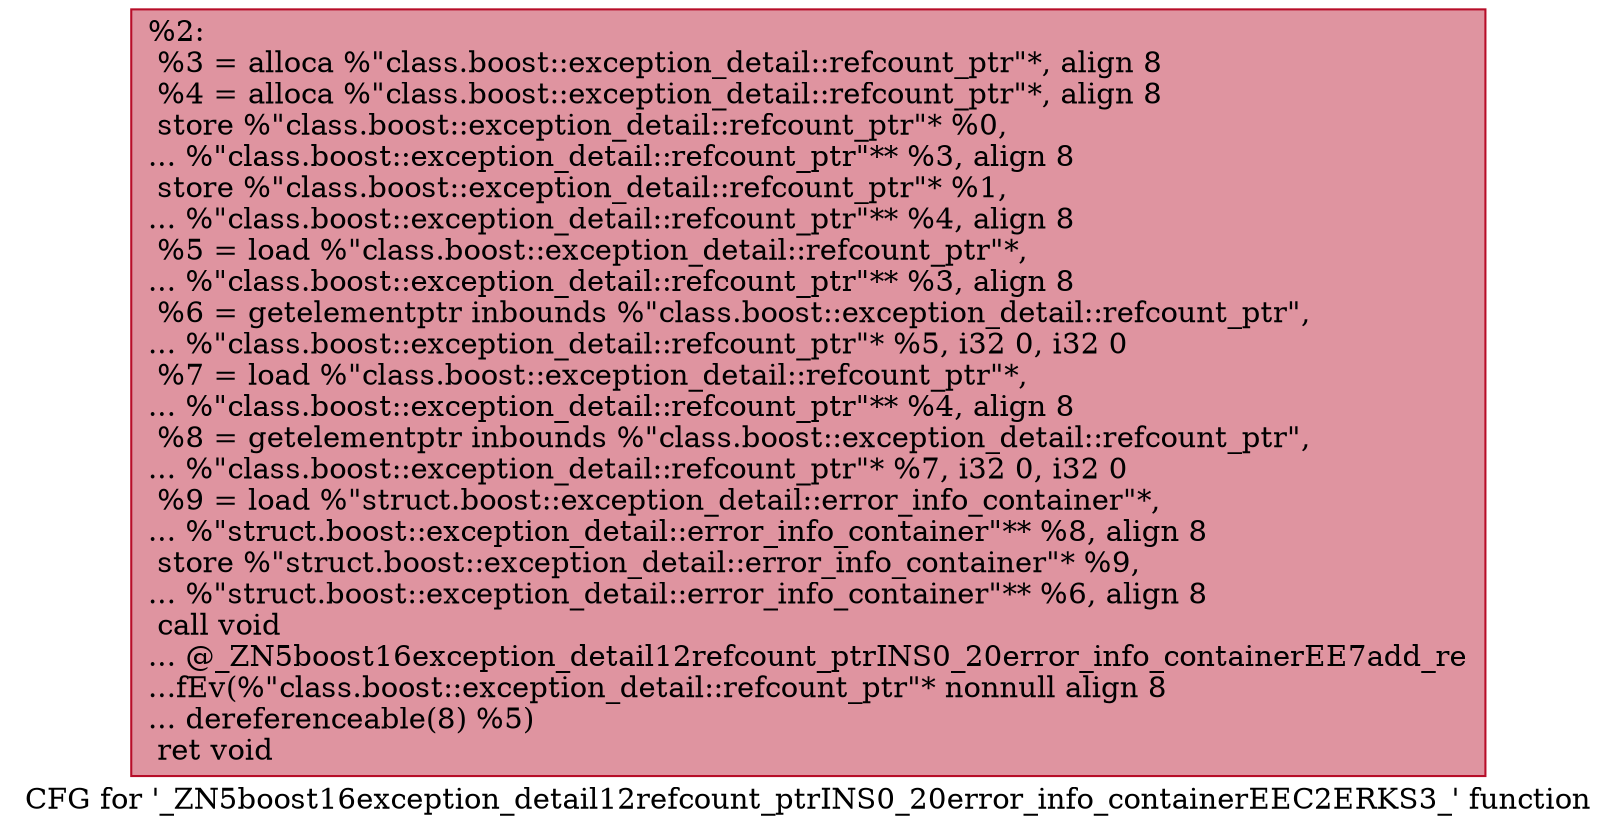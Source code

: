 digraph "CFG for '_ZN5boost16exception_detail12refcount_ptrINS0_20error_info_containerEEC2ERKS3_' function" {
	label="CFG for '_ZN5boost16exception_detail12refcount_ptrINS0_20error_info_containerEEC2ERKS3_' function";

	Node0x55aa9bb9a7f0 [shape=record,color="#b70d28ff", style=filled, fillcolor="#b70d2870",label="{%2:\l  %3 = alloca %\"class.boost::exception_detail::refcount_ptr\"*, align 8\l  %4 = alloca %\"class.boost::exception_detail::refcount_ptr\"*, align 8\l  store %\"class.boost::exception_detail::refcount_ptr\"* %0,\l... %\"class.boost::exception_detail::refcount_ptr\"** %3, align 8\l  store %\"class.boost::exception_detail::refcount_ptr\"* %1,\l... %\"class.boost::exception_detail::refcount_ptr\"** %4, align 8\l  %5 = load %\"class.boost::exception_detail::refcount_ptr\"*,\l... %\"class.boost::exception_detail::refcount_ptr\"** %3, align 8\l  %6 = getelementptr inbounds %\"class.boost::exception_detail::refcount_ptr\",\l... %\"class.boost::exception_detail::refcount_ptr\"* %5, i32 0, i32 0\l  %7 = load %\"class.boost::exception_detail::refcount_ptr\"*,\l... %\"class.boost::exception_detail::refcount_ptr\"** %4, align 8\l  %8 = getelementptr inbounds %\"class.boost::exception_detail::refcount_ptr\",\l... %\"class.boost::exception_detail::refcount_ptr\"* %7, i32 0, i32 0\l  %9 = load %\"struct.boost::exception_detail::error_info_container\"*,\l... %\"struct.boost::exception_detail::error_info_container\"** %8, align 8\l  store %\"struct.boost::exception_detail::error_info_container\"* %9,\l... %\"struct.boost::exception_detail::error_info_container\"** %6, align 8\l  call void\l... @_ZN5boost16exception_detail12refcount_ptrINS0_20error_info_containerEE7add_re\l...fEv(%\"class.boost::exception_detail::refcount_ptr\"* nonnull align 8\l... dereferenceable(8) %5)\l  ret void\l}"];
}
